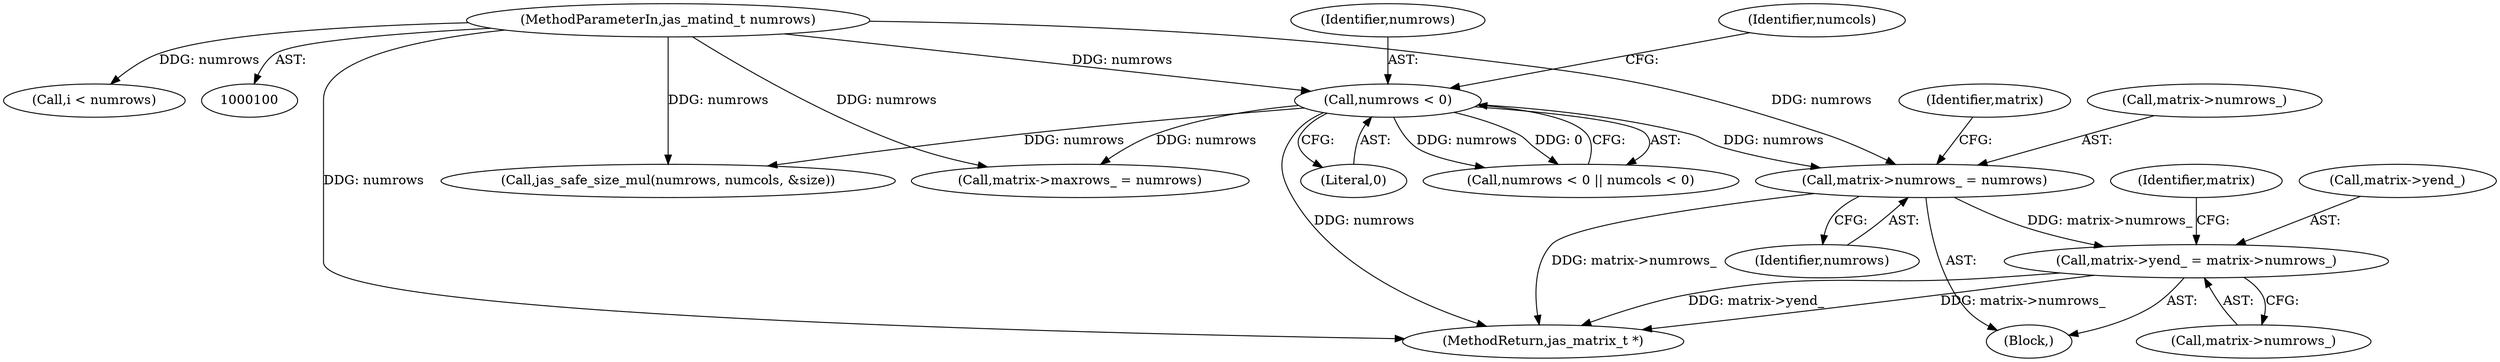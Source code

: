 digraph "0_jasper_d42b2388f7f8e0332c846675133acea151fc557a_21@pointer" {
"1000282" [label="(Call,matrix->yend_ = matrix->numrows_)"];
"1000134" [label="(Call,matrix->numrows_ = numrows)"];
"1000112" [label="(Call,numrows < 0)"];
"1000101" [label="(MethodParameterIn,jas_matind_t numrows)"];
"1000116" [label="(Identifier,numcols)"];
"1000101" [label="(MethodParameterIn,jas_matind_t numrows)"];
"1000138" [label="(Identifier,numrows)"];
"1000112" [label="(Call,numrows < 0)"];
"1000103" [label="(Block,)"];
"1000166" [label="(Call,jas_safe_size_mul(numrows, numcols, &size))"];
"1000134" [label="(Call,matrix->numrows_ = numrows)"];
"1000114" [label="(Literal,0)"];
"1000149" [label="(Call,matrix->maxrows_ = numrows)"];
"1000111" [label="(Call,numrows < 0 || numcols < 0)"];
"1000224" [label="(Call,i < numrows)"];
"1000113" [label="(Identifier,numrows)"];
"1000290" [label="(Identifier,matrix)"];
"1000283" [label="(Call,matrix->yend_)"];
"1000286" [label="(Call,matrix->numrows_)"];
"1000299" [label="(MethodReturn,jas_matrix_t *)"];
"1000141" [label="(Identifier,matrix)"];
"1000282" [label="(Call,matrix->yend_ = matrix->numrows_)"];
"1000135" [label="(Call,matrix->numrows_)"];
"1000282" -> "1000103"  [label="AST: "];
"1000282" -> "1000286"  [label="CFG: "];
"1000283" -> "1000282"  [label="AST: "];
"1000286" -> "1000282"  [label="AST: "];
"1000290" -> "1000282"  [label="CFG: "];
"1000282" -> "1000299"  [label="DDG: matrix->numrows_"];
"1000282" -> "1000299"  [label="DDG: matrix->yend_"];
"1000134" -> "1000282"  [label="DDG: matrix->numrows_"];
"1000134" -> "1000103"  [label="AST: "];
"1000134" -> "1000138"  [label="CFG: "];
"1000135" -> "1000134"  [label="AST: "];
"1000138" -> "1000134"  [label="AST: "];
"1000141" -> "1000134"  [label="CFG: "];
"1000134" -> "1000299"  [label="DDG: matrix->numrows_"];
"1000112" -> "1000134"  [label="DDG: numrows"];
"1000101" -> "1000134"  [label="DDG: numrows"];
"1000112" -> "1000111"  [label="AST: "];
"1000112" -> "1000114"  [label="CFG: "];
"1000113" -> "1000112"  [label="AST: "];
"1000114" -> "1000112"  [label="AST: "];
"1000116" -> "1000112"  [label="CFG: "];
"1000111" -> "1000112"  [label="CFG: "];
"1000112" -> "1000299"  [label="DDG: numrows"];
"1000112" -> "1000111"  [label="DDG: numrows"];
"1000112" -> "1000111"  [label="DDG: 0"];
"1000101" -> "1000112"  [label="DDG: numrows"];
"1000112" -> "1000149"  [label="DDG: numrows"];
"1000112" -> "1000166"  [label="DDG: numrows"];
"1000101" -> "1000100"  [label="AST: "];
"1000101" -> "1000299"  [label="DDG: numrows"];
"1000101" -> "1000149"  [label="DDG: numrows"];
"1000101" -> "1000166"  [label="DDG: numrows"];
"1000101" -> "1000224"  [label="DDG: numrows"];
}
